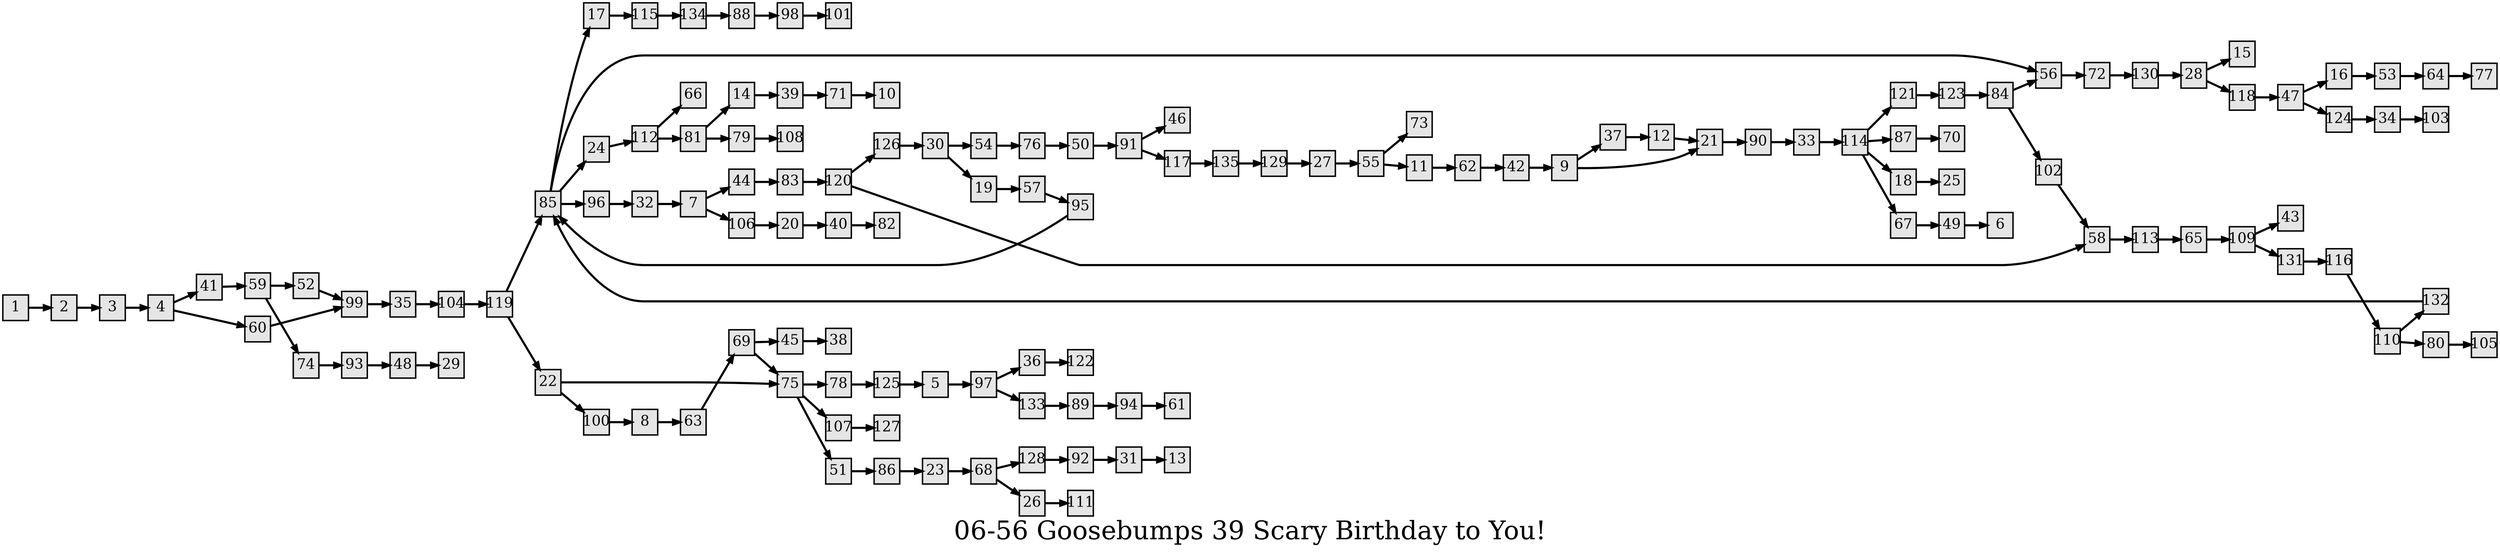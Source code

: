 digraph g{
  graph [ label="06-56 Goosebumps 39 Scary Birthday to You!" rankdir=LR, ordering=out, fontsize=36, nodesep="0.35", ranksep="0.45"];
  node  [shape=rect, penwidth=2, fontsize=20, style=filled, fillcolor=grey90, margin="0,0", labelfloat=true, regular=true, fixedsize=true];
  edge  [labelfloat=true, penwidth=3, fontsize=12];
  // ---;
  // group  : Katz;
  // id     : 06-56;
  // gbid   : 1237;
  // series : Give Yourself Goosebumps;
  // title  : Scary Birthday to You!;
  // author : R.L. Stine;
  // credit:;
  // - name : Yee-Ann Wong;
  // role : encoder;
  // date : 2017-08-31;
  // - name : Jeremy Douglass;
  // role : editor;
  // date : 2017-10-19;
  // render:;
  // - name   : small;
  // styles : gvStyles-small.txt;
  // engine : dot;
  // comment: >;
  
  // ---;
  
  // From | To | Label;
  
  1 -> 2;
  2 -> 3;
  3 -> 4;
  4 -> 41;
  4 -> 60;
  5 -> 97;
  7 -> 44;
  7 -> 106;
  8 -> 63;
  9 -> 37;
  9 -> 21;
  11 -> 62;
  12 -> 21;
  14 -> 39;
  16 -> 53;
  17 -> 115;
  18 -> 25;
  19 -> 57;
  20 -> 40;
  21 -> 90;
  22 -> 75;
  22 -> 100;
  23 -> 68;
  24 -> 112;
  26 -> 111;
  27 -> 55;
  28 -> 15;
  28 -> 118;
  30 -> 54;
  30 -> 19;
  31 -> 13;
  32 -> 7;
  33 -> 114;
  34 -> 103;
  35 -> 104;
  36 -> 122;
  37 -> 12;
  39 -> 71;
  40 -> 82;
  41 -> 59;
  42 -> 9;
  44 -> 83;
  45 -> 38;
  47 -> 16;
  47 -> 124;
  48 -> 29;
  49 -> 6;
  50 -> 91;
  51 -> 86;
  52 -> 99;
  53 -> 64;
  54 -> 76;
  55 -> 11;
  55 -> 73;
  56 -> 72;
  57 -> 95;
  58 -> 113;
  59 -> 52;
  59 -> 74;
  60 -> 99;
  62 -> 42;
  63 -> 69;
  64 -> 77;
  65 -> 109;
  67 -> 49;
  68 -> 128;
  68 -> 26;
  69 -> 45;
  69 -> 75;
  71 -> 10;
  72 -> 130;
  74 -> 93;
  75 -> 78;
  75 -> 107;
  75 -> 51;
  76 -> 50;
  78 -> 125;
  79 -> 108;
  80 -> 105;
  81 -> 14;
  81 -> 79;
  83 -> 120;
  84 -> 56;
  84 -> 102;
  85 -> 17;
  85 -> 56;
  85 -> 24;
  85 -> 96;
  86 -> 23;
  87 -> 70;
  88 -> 98;
  89 -> 94;
  90 -> 33;
  91 -> 46;
  91 -> 117;
  92 -> 31;
  93 -> 48;
  94 -> 61;
  95 -> 85;
  96 -> 32;
  97 -> 36;
  97 -> 133;
  98 -> 101;
  99 -> 35;
  100 -> 8;
  102 -> 58;
  104 -> 119;
  106 -> 20;
  107 -> 127;
  109 -> 131;
  109 -> 43;
  110 -> 132;
  110 -> 80;
  112 -> 66;
  112 -> 81;
  113 -> 65;
  114 -> 121;
  114 -> 87;
  114 -> 18;
  114 -> 67;
  115 -> 134;
  116 -> 110;
  117 -> 135;
  118 -> 47;
  119 -> 85;
  119 -> 22;
  120 -> 126;
  120 -> 58;
  121 -> 123;
  123 -> 84;
  124 -> 34;
  125 -> 5;
  126 -> 30;
  128 -> 92;
  129 -> 27;
  130 -> 28;
  131 -> 116;
  132 -> 85;
  133 -> 89;
  134 -> 88;
  135 -> 129;
}

